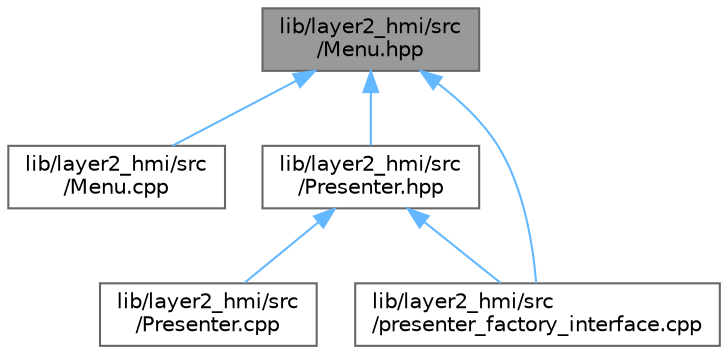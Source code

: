 digraph "lib/layer2_hmi/src/Menu.hpp"
{
 // LATEX_PDF_SIZE
  bgcolor="transparent";
  edge [fontname=Helvetica,fontsize=10,labelfontname=Helvetica,labelfontsize=10];
  node [fontname=Helvetica,fontsize=10,shape=box,height=0.2,width=0.4];
  Node1 [id="Node000001",label="lib/layer2_hmi/src\l/Menu.hpp",height=0.2,width=0.4,color="gray40", fillcolor="grey60", style="filled", fontcolor="black",tooltip=" "];
  Node1 -> Node2 [id="edge1_Node000001_Node000002",dir="back",color="steelblue1",style="solid",tooltip=" "];
  Node2 [id="Node000002",label="lib/layer2_hmi/src\l/Menu.cpp",height=0.2,width=0.4,color="grey40", fillcolor="white", style="filled",URL="$Menu_8cpp.xhtml",tooltip=" "];
  Node1 -> Node3 [id="edge2_Node000001_Node000003",dir="back",color="steelblue1",style="solid",tooltip=" "];
  Node3 [id="Node000003",label="lib/layer2_hmi/src\l/Presenter.hpp",height=0.2,width=0.4,color="grey40", fillcolor="white", style="filled",URL="$Presenter_8hpp.xhtml",tooltip=" "];
  Node3 -> Node4 [id="edge3_Node000003_Node000004",dir="back",color="steelblue1",style="solid",tooltip=" "];
  Node4 [id="Node000004",label="lib/layer2_hmi/src\l/Presenter.cpp",height=0.2,width=0.4,color="grey40", fillcolor="white", style="filled",URL="$Presenter_8cpp.xhtml",tooltip=" "];
  Node3 -> Node5 [id="edge4_Node000003_Node000005",dir="back",color="steelblue1",style="solid",tooltip=" "];
  Node5 [id="Node000005",label="lib/layer2_hmi/src\l/presenter_factory_interface.cpp",height=0.2,width=0.4,color="grey40", fillcolor="white", style="filled",URL="$presenter__factory__interface_8cpp.xhtml",tooltip=" "];
  Node1 -> Node5 [id="edge5_Node000001_Node000005",dir="back",color="steelblue1",style="solid",tooltip=" "];
}
